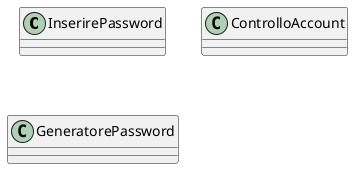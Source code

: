 @startuml
'https://plantuml.com/sequence-diagram

skinparam classAttibuteIconSize 0

class InserirePassword{

}

class ControlloAccount{

}

class GeneratorePassword{

}

@enduml